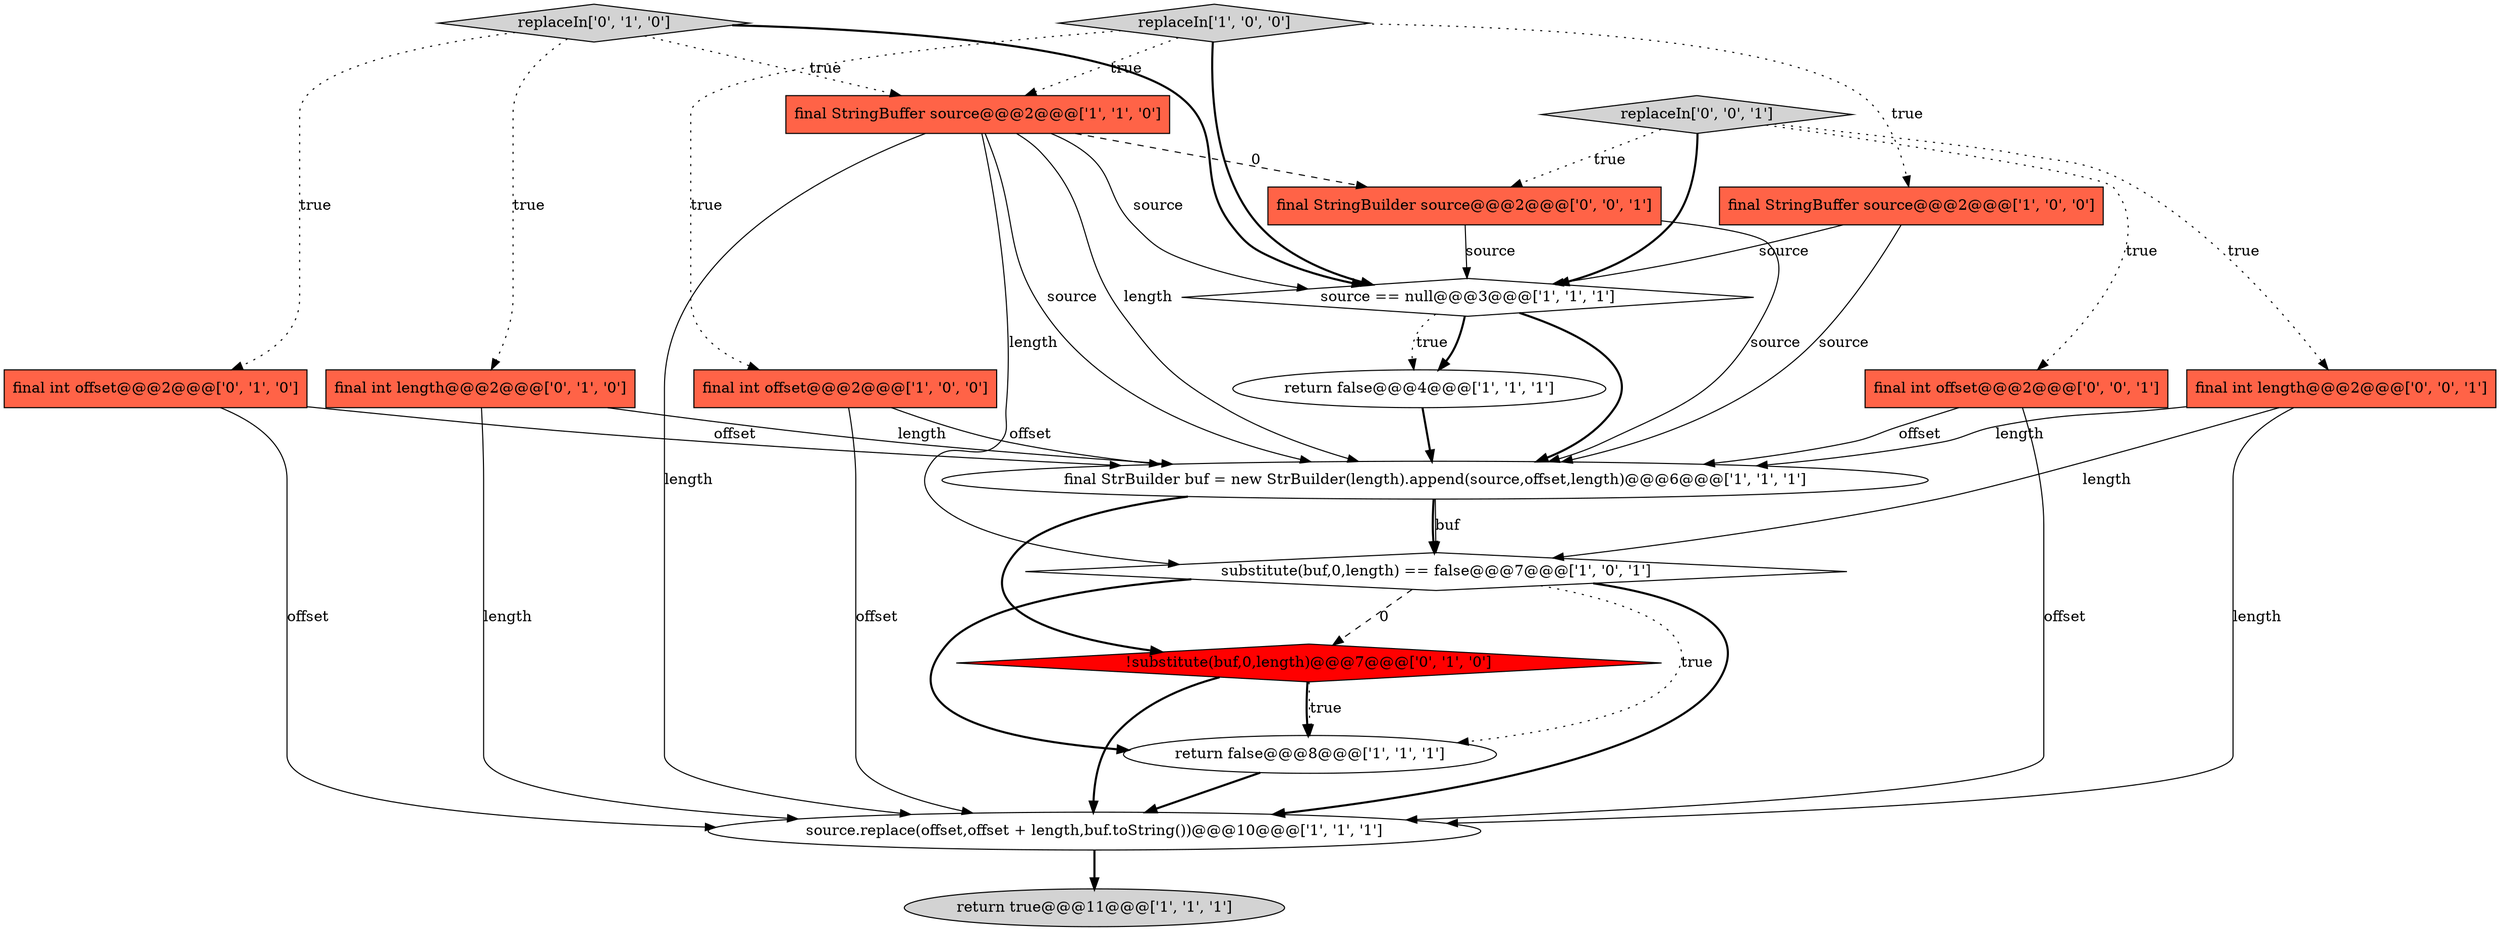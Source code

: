 digraph {
4 [style = filled, label = "return false@@@4@@@['1', '1', '1']", fillcolor = white, shape = ellipse image = "AAA0AAABBB1BBB"];
3 [style = filled, label = "source.replace(offset,offset + length,buf.toString())@@@10@@@['1', '1', '1']", fillcolor = white, shape = ellipse image = "AAA0AAABBB1BBB"];
12 [style = filled, label = "final int offset@@@2@@@['0', '1', '0']", fillcolor = tomato, shape = box image = "AAA0AAABBB2BBB"];
16 [style = filled, label = "final int offset@@@2@@@['0', '0', '1']", fillcolor = tomato, shape = box image = "AAA0AAABBB3BBB"];
5 [style = filled, label = "substitute(buf,0,length) == false@@@7@@@['1', '0', '1']", fillcolor = white, shape = diamond image = "AAA0AAABBB1BBB"];
10 [style = filled, label = "replaceIn['1', '0', '0']", fillcolor = lightgray, shape = diamond image = "AAA0AAABBB1BBB"];
11 [style = filled, label = "replaceIn['0', '1', '0']", fillcolor = lightgray, shape = diamond image = "AAA0AAABBB2BBB"];
7 [style = filled, label = "return false@@@8@@@['1', '1', '1']", fillcolor = white, shape = ellipse image = "AAA0AAABBB1BBB"];
0 [style = filled, label = "return true@@@11@@@['1', '1', '1']", fillcolor = lightgray, shape = ellipse image = "AAA0AAABBB1BBB"];
9 [style = filled, label = "final StringBuffer source@@@2@@@['1', '1', '0']", fillcolor = tomato, shape = box image = "AAA0AAABBB1BBB"];
13 [style = filled, label = "!substitute(buf,0,length)@@@7@@@['0', '1', '0']", fillcolor = red, shape = diamond image = "AAA1AAABBB2BBB"];
15 [style = filled, label = "final int length@@@2@@@['0', '0', '1']", fillcolor = tomato, shape = box image = "AAA0AAABBB3BBB"];
17 [style = filled, label = "final StringBuilder source@@@2@@@['0', '0', '1']", fillcolor = tomato, shape = box image = "AAA0AAABBB3BBB"];
1 [style = filled, label = "final StrBuilder buf = new StrBuilder(length).append(source,offset,length)@@@6@@@['1', '1', '1']", fillcolor = white, shape = ellipse image = "AAA0AAABBB1BBB"];
8 [style = filled, label = "final StringBuffer source@@@2@@@['1', '0', '0']", fillcolor = tomato, shape = box image = "AAA0AAABBB1BBB"];
18 [style = filled, label = "replaceIn['0', '0', '1']", fillcolor = lightgray, shape = diamond image = "AAA0AAABBB3BBB"];
14 [style = filled, label = "final int length@@@2@@@['0', '1', '0']", fillcolor = tomato, shape = box image = "AAA0AAABBB2BBB"];
6 [style = filled, label = "final int offset@@@2@@@['1', '0', '0']", fillcolor = tomato, shape = box image = "AAA0AAABBB1BBB"];
2 [style = filled, label = "source == null@@@3@@@['1', '1', '1']", fillcolor = white, shape = diamond image = "AAA0AAABBB1BBB"];
1->5 [style = bold, label=""];
5->3 [style = bold, label=""];
5->13 [style = dashed, label="0"];
10->8 [style = dotted, label="true"];
10->6 [style = dotted, label="true"];
6->1 [style = solid, label="offset"];
18->16 [style = dotted, label="true"];
2->1 [style = bold, label=""];
11->12 [style = dotted, label="true"];
11->14 [style = dotted, label="true"];
18->15 [style = dotted, label="true"];
11->9 [style = dotted, label="true"];
9->1 [style = solid, label="length"];
13->7 [style = dotted, label="true"];
12->1 [style = solid, label="offset"];
18->2 [style = bold, label=""];
10->9 [style = dotted, label="true"];
2->4 [style = bold, label=""];
1->13 [style = bold, label=""];
8->2 [style = solid, label="source"];
6->3 [style = solid, label="offset"];
15->3 [style = solid, label="length"];
7->3 [style = bold, label=""];
3->0 [style = bold, label=""];
11->2 [style = bold, label=""];
12->3 [style = solid, label="offset"];
14->3 [style = solid, label="length"];
8->1 [style = solid, label="source"];
13->3 [style = bold, label=""];
16->1 [style = solid, label="offset"];
9->1 [style = solid, label="source"];
14->1 [style = solid, label="length"];
9->3 [style = solid, label="length"];
5->7 [style = dotted, label="true"];
13->7 [style = bold, label=""];
9->17 [style = dashed, label="0"];
15->1 [style = solid, label="length"];
2->4 [style = dotted, label="true"];
5->7 [style = bold, label=""];
17->1 [style = solid, label="source"];
4->1 [style = bold, label=""];
10->2 [style = bold, label=""];
18->17 [style = dotted, label="true"];
9->5 [style = solid, label="length"];
1->5 [style = solid, label="buf"];
17->2 [style = solid, label="source"];
9->2 [style = solid, label="source"];
16->3 [style = solid, label="offset"];
15->5 [style = solid, label="length"];
}
